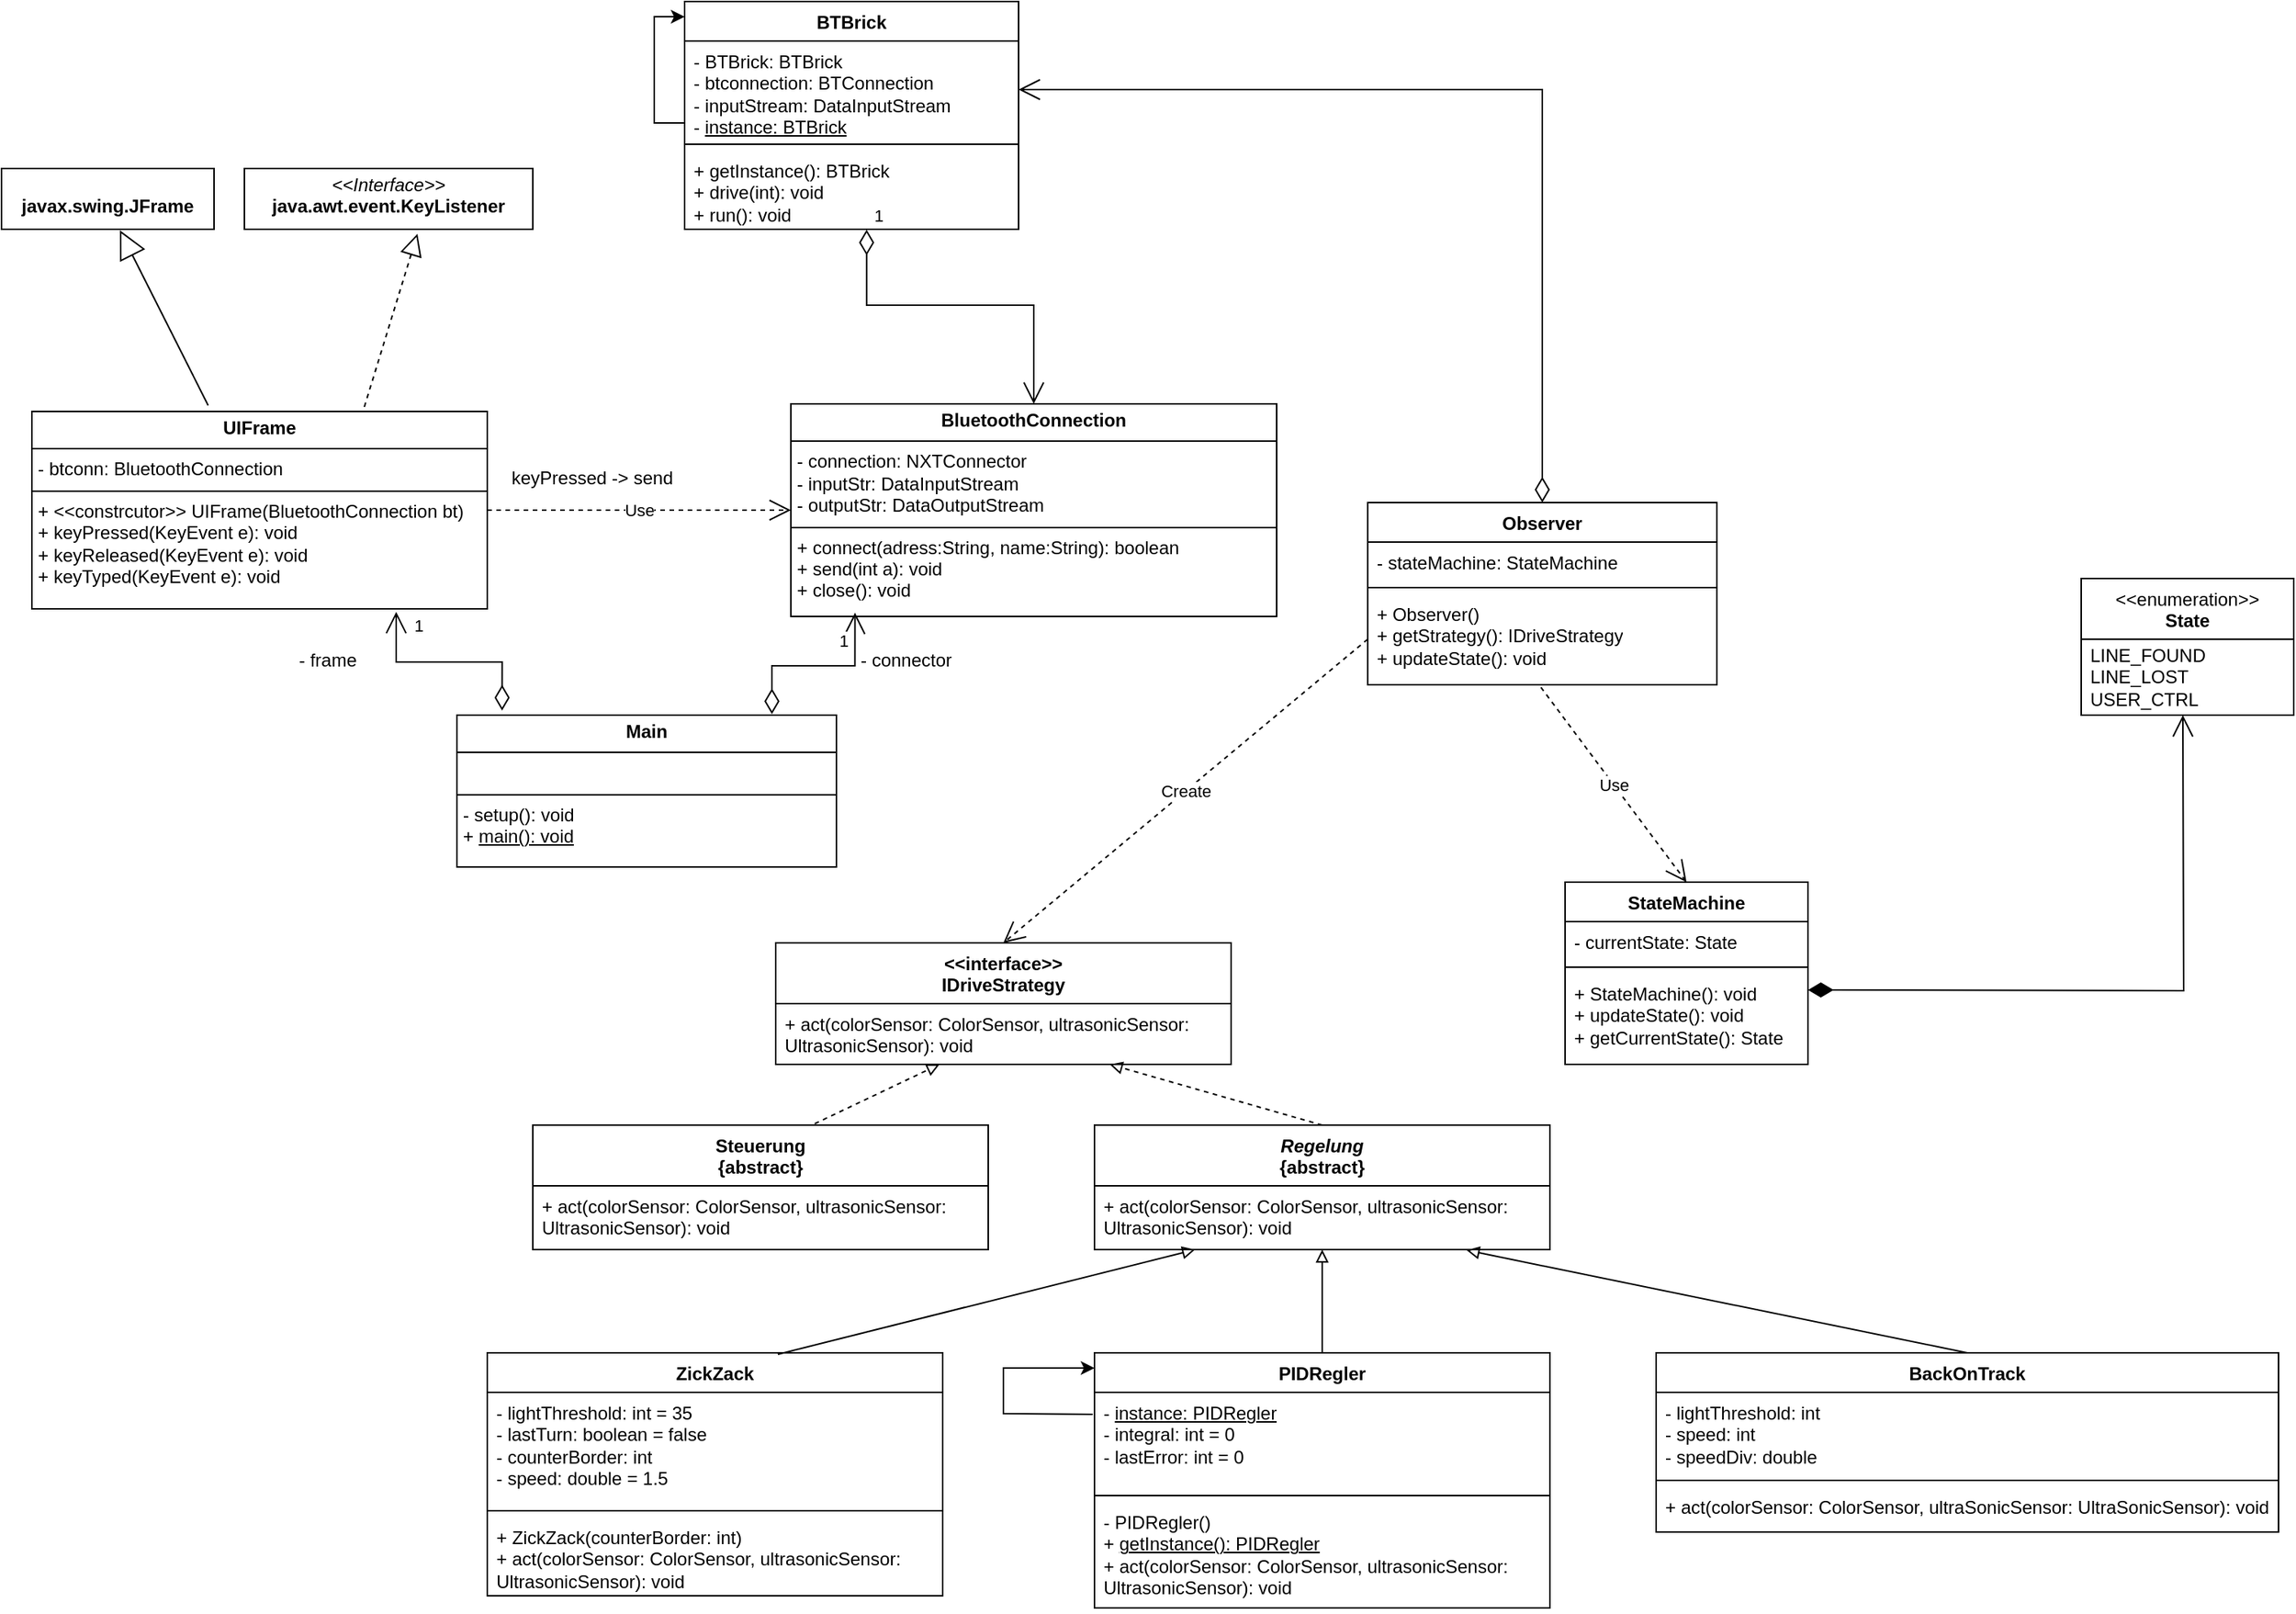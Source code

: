 <mxfile version="24.2.5" type="device">
  <diagram name="Seite-1" id="zfNhT6PyWQpC1gRaRfNo">
    <mxGraphModel dx="2405" dy="3526" grid="1" gridSize="10" guides="1" tooltips="1" connect="1" arrows="1" fold="1" page="1" pageScale="1" pageWidth="827" pageHeight="1169" math="0" shadow="0">
      <root>
        <mxCell id="0" />
        <mxCell id="1" parent="0" />
        <mxCell id="h_EhIec51e4aAT2pveXO-1" value="BTBrick" style="swimlane;fontStyle=1;align=center;verticalAlign=top;childLayout=stackLayout;horizontal=1;startSize=26;horizontalStack=0;resizeParent=1;resizeParentMax=0;resizeLast=0;collapsible=1;marginBottom=0;whiteSpace=wrap;html=1;" parent="1" vertex="1">
          <mxGeometry x="-320" y="-1230" width="220" height="150" as="geometry" />
        </mxCell>
        <mxCell id="h_EhIec51e4aAT2pveXO-2" value="&lt;div&gt;- BTBrick: BTBrick&lt;/div&gt;- btconnection: BTConnection&lt;div&gt;- inputStream: DataInputStream&lt;/div&gt;&lt;div&gt;- &lt;u&gt;instance: BTBrick&lt;/u&gt;&lt;/div&gt;" style="text;strokeColor=none;fillColor=none;align=left;verticalAlign=top;spacingLeft=4;spacingRight=4;overflow=hidden;rotatable=0;points=[[0,0.5],[1,0.5]];portConstraint=eastwest;whiteSpace=wrap;html=1;" parent="h_EhIec51e4aAT2pveXO-1" vertex="1">
          <mxGeometry y="26" width="220" height="64" as="geometry" />
        </mxCell>
        <mxCell id="h_EhIec51e4aAT2pveXO-3" value="" style="line;strokeWidth=1;fillColor=none;align=left;verticalAlign=middle;spacingTop=-1;spacingLeft=3;spacingRight=3;rotatable=0;labelPosition=right;points=[];portConstraint=eastwest;strokeColor=inherit;" parent="h_EhIec51e4aAT2pveXO-1" vertex="1">
          <mxGeometry y="90" width="220" height="8" as="geometry" />
        </mxCell>
        <mxCell id="h_EhIec51e4aAT2pveXO-4" value="+ getInstance(): BTBrick&lt;div&gt;+ drive(int): void&lt;/div&gt;&lt;div&gt;+ run(): void&lt;/div&gt;" style="text;strokeColor=none;fillColor=none;align=left;verticalAlign=top;spacingLeft=4;spacingRight=4;overflow=hidden;rotatable=0;points=[[0,0.5],[1,0.5]];portConstraint=eastwest;whiteSpace=wrap;html=1;" parent="h_EhIec51e4aAT2pveXO-1" vertex="1">
          <mxGeometry y="98" width="220" height="52" as="geometry" />
        </mxCell>
        <mxCell id="h_EhIec51e4aAT2pveXO-7" value="" style="endArrow=classic;html=1;rounded=0;exitX=0;exitY=0.844;exitDx=0;exitDy=0;exitPerimeter=0;" parent="1" source="h_EhIec51e4aAT2pveXO-2" edge="1">
          <mxGeometry width="50" height="50" relative="1" as="geometry">
            <mxPoint x="-280" y="-1160" as="sourcePoint" />
            <mxPoint x="-320" y="-1220" as="targetPoint" />
            <Array as="points">
              <mxPoint x="-340" y="-1150" />
              <mxPoint x="-340" y="-1220" />
            </Array>
          </mxGeometry>
        </mxCell>
        <mxCell id="yH7RY_whznOaeZ3vlnJT-12" value="" style="rounded=0;orthogonalLoop=1;jettySize=auto;html=1;endArrow=block;endFill=0;" edge="1" parent="1" source="yH7RY_whznOaeZ3vlnJT-13" target="yH7RY_whznOaeZ3vlnJT-19">
          <mxGeometry relative="1" as="geometry" />
        </mxCell>
        <mxCell id="yH7RY_whznOaeZ3vlnJT-13" value="PIDRegler" style="swimlane;fontStyle=1;align=center;verticalAlign=top;childLayout=stackLayout;horizontal=1;startSize=26;horizontalStack=0;resizeParent=1;resizeParentMax=0;resizeLast=0;collapsible=1;marginBottom=0;whiteSpace=wrap;html=1;" vertex="1" parent="1">
          <mxGeometry x="-50" y="-340" width="300" height="168" as="geometry" />
        </mxCell>
        <mxCell id="yH7RY_whznOaeZ3vlnJT-14" value="- &lt;u&gt;instance: PIDRegler&lt;/u&gt;&lt;div&gt;- integral: int = 0&lt;/div&gt;&lt;div&gt;- lastError: int = 0&lt;/div&gt;" style="text;strokeColor=none;fillColor=none;align=left;verticalAlign=top;spacingLeft=4;spacingRight=4;overflow=hidden;rotatable=0;points=[[0,0.5],[1,0.5]];portConstraint=eastwest;whiteSpace=wrap;html=1;" vertex="1" parent="yH7RY_whznOaeZ3vlnJT-13">
          <mxGeometry y="26" width="300" height="64" as="geometry" />
        </mxCell>
        <mxCell id="yH7RY_whznOaeZ3vlnJT-15" value="" style="line;strokeWidth=1;fillColor=none;align=left;verticalAlign=middle;spacingTop=-1;spacingLeft=3;spacingRight=3;rotatable=0;labelPosition=right;points=[];portConstraint=eastwest;strokeColor=inherit;" vertex="1" parent="yH7RY_whznOaeZ3vlnJT-13">
          <mxGeometry y="90" width="300" height="8" as="geometry" />
        </mxCell>
        <mxCell id="yH7RY_whznOaeZ3vlnJT-17" value="" style="endArrow=classic;html=1;rounded=0;exitX=-0.004;exitY=0.227;exitDx=0;exitDy=0;exitPerimeter=0;" edge="1" parent="yH7RY_whznOaeZ3vlnJT-13" source="yH7RY_whznOaeZ3vlnJT-14">
          <mxGeometry width="50" height="50" relative="1" as="geometry">
            <mxPoint x="-10" y="40" as="sourcePoint" />
            <mxPoint y="10" as="targetPoint" />
            <Array as="points">
              <mxPoint x="-60" y="40" />
              <mxPoint x="-60" y="10" />
            </Array>
          </mxGeometry>
        </mxCell>
        <mxCell id="yH7RY_whznOaeZ3vlnJT-16" value="- PIDRegler()&lt;div&gt;+ &lt;u&gt;getInstance(): PIDRegler&lt;/u&gt;&lt;/div&gt;&lt;div&gt;+ act(colorSensor: ColorSensor, ultrasonicSensor: UltrasonicSensor): void&lt;/div&gt;" style="text;strokeColor=none;fillColor=none;align=left;verticalAlign=top;spacingLeft=4;spacingRight=4;overflow=hidden;rotatable=0;points=[[0,0.5],[1,0.5]];portConstraint=eastwest;whiteSpace=wrap;html=1;" vertex="1" parent="yH7RY_whznOaeZ3vlnJT-13">
          <mxGeometry y="98" width="300" height="70" as="geometry" />
        </mxCell>
        <mxCell id="yH7RY_whznOaeZ3vlnJT-18" value="&lt;i&gt;Regelung&lt;/i&gt;&lt;div&gt;{abstract}&lt;/div&gt;" style="swimlane;fontStyle=1;align=center;verticalAlign=top;childLayout=stackLayout;horizontal=1;startSize=40;horizontalStack=0;resizeParent=1;resizeParentMax=0;resizeLast=0;collapsible=1;marginBottom=0;whiteSpace=wrap;html=1;" vertex="1" parent="1">
          <mxGeometry x="-50" y="-490" width="300" height="82" as="geometry" />
        </mxCell>
        <mxCell id="yH7RY_whznOaeZ3vlnJT-19" value="+ act(colorSensor: ColorSensor, ultrasonicSensor: UltrasonicSensor): void" style="text;strokeColor=none;fillColor=none;align=left;verticalAlign=top;spacingLeft=4;spacingRight=4;overflow=hidden;rotatable=0;points=[[0,0.5],[1,0.5]];portConstraint=eastwest;whiteSpace=wrap;html=1;" vertex="1" parent="yH7RY_whznOaeZ3vlnJT-18">
          <mxGeometry y="40" width="300" height="42" as="geometry" />
        </mxCell>
        <mxCell id="yH7RY_whznOaeZ3vlnJT-20" value="&amp;lt;&amp;lt;interface&amp;gt;&amp;gt;&lt;div&gt;IDriveStrategy&lt;/div&gt;" style="swimlane;fontStyle=1;align=center;verticalAlign=top;childLayout=stackLayout;horizontal=1;startSize=40;horizontalStack=0;resizeParent=1;resizeParentMax=0;resizeLast=0;collapsible=1;marginBottom=0;whiteSpace=wrap;html=1;" vertex="1" parent="1">
          <mxGeometry x="-260" y="-610" width="300" height="80" as="geometry" />
        </mxCell>
        <mxCell id="yH7RY_whznOaeZ3vlnJT-21" value="+ act(colorSensor: ColorSensor, ultrasonicSensor: UltrasonicSensor): void" style="text;strokeColor=none;fillColor=none;align=left;verticalAlign=top;spacingLeft=4;spacingRight=4;overflow=hidden;rotatable=0;points=[[0,0.5],[1,0.5]];portConstraint=eastwest;whiteSpace=wrap;html=1;" vertex="1" parent="yH7RY_whznOaeZ3vlnJT-20">
          <mxGeometry y="40" width="300" height="40" as="geometry" />
        </mxCell>
        <mxCell id="yH7RY_whznOaeZ3vlnJT-22" value="Steuerung&lt;div&gt;{abstract}&lt;/div&gt;" style="swimlane;fontStyle=1;align=center;verticalAlign=top;childLayout=stackLayout;horizontal=1;startSize=40;horizontalStack=0;resizeParent=1;resizeParentMax=0;resizeLast=0;collapsible=1;marginBottom=0;whiteSpace=wrap;html=1;" vertex="1" parent="1">
          <mxGeometry x="-420" y="-490" width="300" height="82" as="geometry" />
        </mxCell>
        <mxCell id="yH7RY_whznOaeZ3vlnJT-23" value="+ act(colorSensor: ColorSensor, ultrasonicSensor: UltrasonicSensor): void" style="text;strokeColor=none;fillColor=none;align=left;verticalAlign=top;spacingLeft=4;spacingRight=4;overflow=hidden;rotatable=0;points=[[0,0.5],[1,0.5]];portConstraint=eastwest;whiteSpace=wrap;html=1;" vertex="1" parent="yH7RY_whznOaeZ3vlnJT-22">
          <mxGeometry y="40" width="300" height="42" as="geometry" />
        </mxCell>
        <mxCell id="yH7RY_whznOaeZ3vlnJT-24" value="ZickZack" style="swimlane;fontStyle=1;align=center;verticalAlign=top;childLayout=stackLayout;horizontal=1;startSize=26;horizontalStack=0;resizeParent=1;resizeParentMax=0;resizeLast=0;collapsible=1;marginBottom=0;whiteSpace=wrap;html=1;" vertex="1" parent="1">
          <mxGeometry x="-450" y="-340" width="300" height="160" as="geometry" />
        </mxCell>
        <mxCell id="yH7RY_whznOaeZ3vlnJT-25" value="- lightThreshold: int = 35&lt;div&gt;- lastTurn: boolean = false&lt;/div&gt;&lt;div&gt;- counterBorder: int&lt;/div&gt;&lt;div&gt;- speed: double = 1.5&lt;/div&gt;" style="text;strokeColor=none;fillColor=none;align=left;verticalAlign=top;spacingLeft=4;spacingRight=4;overflow=hidden;rotatable=0;points=[[0,0.5],[1,0.5]];portConstraint=eastwest;whiteSpace=wrap;html=1;" vertex="1" parent="yH7RY_whznOaeZ3vlnJT-24">
          <mxGeometry y="26" width="300" height="74" as="geometry" />
        </mxCell>
        <mxCell id="yH7RY_whznOaeZ3vlnJT-26" value="" style="line;strokeWidth=1;fillColor=none;align=left;verticalAlign=middle;spacingTop=-1;spacingLeft=3;spacingRight=3;rotatable=0;labelPosition=right;points=[];portConstraint=eastwest;strokeColor=inherit;" vertex="1" parent="yH7RY_whznOaeZ3vlnJT-24">
          <mxGeometry y="100" width="300" height="8" as="geometry" />
        </mxCell>
        <mxCell id="yH7RY_whznOaeZ3vlnJT-27" value="+ ZickZack(counterBorder: int)&lt;div&gt;+ act(colorSensor: ColorSensor, ultrasonicSensor: UltrasonicSensor): void&lt;/div&gt;" style="text;strokeColor=none;fillColor=none;align=left;verticalAlign=top;spacingLeft=4;spacingRight=4;overflow=hidden;rotatable=0;points=[[0,0.5],[1,0.5]];portConstraint=eastwest;whiteSpace=wrap;html=1;" vertex="1" parent="yH7RY_whznOaeZ3vlnJT-24">
          <mxGeometry y="108" width="300" height="52" as="geometry" />
        </mxCell>
        <mxCell id="yH7RY_whznOaeZ3vlnJT-28" value="" style="rounded=0;orthogonalLoop=1;jettySize=auto;html=1;endArrow=block;endFill=0;exitX=0.638;exitY=0.006;exitDx=0;exitDy=0;exitPerimeter=0;" edge="1" parent="1" source="yH7RY_whznOaeZ3vlnJT-24" target="yH7RY_whznOaeZ3vlnJT-19">
          <mxGeometry relative="1" as="geometry">
            <mxPoint x="110" y="-330" as="sourcePoint" />
            <mxPoint x="110" y="-398" as="targetPoint" />
          </mxGeometry>
        </mxCell>
        <mxCell id="yH7RY_whznOaeZ3vlnJT-29" value="" style="rounded=0;orthogonalLoop=1;jettySize=auto;html=1;dashed=1;endArrow=block;endFill=0;exitX=0.5;exitY=0;exitDx=0;exitDy=0;" edge="1" parent="1" source="yH7RY_whznOaeZ3vlnJT-18" target="yH7RY_whznOaeZ3vlnJT-21">
          <mxGeometry relative="1" as="geometry">
            <mxPoint x="120" y="-320" as="sourcePoint" />
            <mxPoint x="120" y="-388" as="targetPoint" />
          </mxGeometry>
        </mxCell>
        <mxCell id="yH7RY_whznOaeZ3vlnJT-30" value="" style="rounded=0;orthogonalLoop=1;jettySize=auto;html=1;dashed=1;endArrow=block;endFill=0;exitX=0.619;exitY=-0.011;exitDx=0;exitDy=0;exitPerimeter=0;" edge="1" parent="1" source="yH7RY_whznOaeZ3vlnJT-22" target="yH7RY_whznOaeZ3vlnJT-21">
          <mxGeometry relative="1" as="geometry">
            <mxPoint x="130" y="-310" as="sourcePoint" />
            <mxPoint x="130" y="-378" as="targetPoint" />
          </mxGeometry>
        </mxCell>
        <mxCell id="yH7RY_whznOaeZ3vlnJT-31" value="&lt;p style=&quot;margin:0px;margin-top:4px;text-align:center;&quot;&gt;&lt;b&gt;BluetoothConnection&lt;/b&gt;&lt;/p&gt;&lt;hr size=&quot;1&quot; style=&quot;border-style:solid;&quot;&gt;&lt;p style=&quot;margin:0px;margin-left:4px;&quot;&gt;- connection: NXTConnector&lt;br&gt;- inputStr: DataInputStream&lt;/p&gt;&lt;p style=&quot;margin:0px;margin-left:4px;&quot;&gt;- outputStr: DataOutputStream&lt;/p&gt;&lt;hr size=&quot;1&quot; style=&quot;border-style:solid;&quot;&gt;&lt;p style=&quot;margin:0px;margin-left:4px;&quot;&gt;+ connect(adress:String,&amp;nbsp;&lt;span style=&quot;background-color: initial;&quot;&gt;name:String&lt;/span&gt;&lt;span style=&quot;background-color: initial;&quot;&gt;): boolean&lt;/span&gt;&lt;/p&gt;&lt;p style=&quot;margin:0px;margin-left:4px;&quot;&gt;+ send(int a): void&lt;/p&gt;&lt;p style=&quot;margin:0px;margin-left:4px;&quot;&gt;+ close(): void&lt;/p&gt;" style="verticalAlign=top;align=left;overflow=fill;html=1;whiteSpace=wrap;" vertex="1" parent="1">
          <mxGeometry x="-250" y="-965" width="320" height="140" as="geometry" />
        </mxCell>
        <mxCell id="yH7RY_whznOaeZ3vlnJT-32" style="edgeStyle=orthogonalEdgeStyle;rounded=0;orthogonalLoop=1;jettySize=auto;html=1;exitX=0.5;exitY=1;exitDx=0;exitDy=0;" edge="1" parent="1">
          <mxGeometry relative="1" as="geometry">
            <mxPoint x="-600" y="-950" as="sourcePoint" />
            <mxPoint x="-600" y="-950" as="targetPoint" />
          </mxGeometry>
        </mxCell>
        <mxCell id="yH7RY_whznOaeZ3vlnJT-33" value="&lt;p style=&quot;margin:0px;margin-top:4px;text-align:center;&quot;&gt;&lt;b&gt;Main&lt;/b&gt;&lt;/p&gt;&lt;hr size=&quot;1&quot; style=&quot;border-style:solid;&quot;&gt;&lt;p style=&quot;margin:0px;margin-left:4px;&quot;&gt;&lt;br&gt;&lt;/p&gt;&lt;hr size=&quot;1&quot; style=&quot;border-style:solid;&quot;&gt;&lt;p style=&quot;margin:0px;margin-left:4px;&quot;&gt;- setup(): void&lt;/p&gt;&lt;p style=&quot;margin:0px;margin-left:4px;&quot;&gt;+&amp;nbsp;&lt;u&gt;main(): void&lt;/u&gt;&lt;/p&gt;" style="verticalAlign=top;align=left;overflow=fill;html=1;whiteSpace=wrap;" vertex="1" parent="1">
          <mxGeometry x="-470" y="-760" width="250" height="100" as="geometry" />
        </mxCell>
        <mxCell id="yH7RY_whznOaeZ3vlnJT-34" value="&lt;p style=&quot;margin:0px;margin-top:4px;text-align:center;&quot;&gt;&lt;b&gt;UIFrame&lt;/b&gt;&lt;/p&gt;&lt;hr size=&quot;1&quot; style=&quot;border-style:solid;&quot;&gt;&lt;p style=&quot;margin:0px;margin-left:4px;&quot;&gt;- btconn: BluetoothConnection&lt;/p&gt;&lt;hr size=&quot;1&quot; style=&quot;border-style:solid;&quot;&gt;&lt;p style=&quot;margin:0px;margin-left:4px;&quot;&gt;+ &amp;lt;&amp;lt;constrcutor&amp;gt;&amp;gt; UIFrame(BluetoothConnection bt)&lt;/p&gt;&lt;p style=&quot;margin:0px;margin-left:4px;&quot;&gt;+ keyPressed(KeyEvent e): void&lt;/p&gt;&lt;p style=&quot;margin:0px;margin-left:4px;&quot;&gt;&lt;span style=&quot;background-color: initial;&quot;&gt;+&amp;nbsp;&lt;/span&gt;&lt;span style=&quot;background-color: initial;&quot;&gt;keyReleased(KeyEvent e): void&lt;/span&gt;&lt;/p&gt;&lt;p style=&quot;margin:0px;margin-left:4px;&quot;&gt;&lt;span style=&quot;background-color: initial;&quot;&gt;+&amp;nbsp;&lt;/span&gt;&lt;span style=&quot;background-color: initial;&quot;&gt;keyTyped(KeyEvent e): void&lt;/span&gt;&lt;/p&gt;" style="verticalAlign=top;align=left;overflow=fill;html=1;whiteSpace=wrap;" vertex="1" parent="1">
          <mxGeometry x="-750" y="-960" width="300" height="130" as="geometry" />
        </mxCell>
        <mxCell id="yH7RY_whznOaeZ3vlnJT-35" value="&lt;p style=&quot;margin:0px;margin-top:4px;text-align:center;&quot;&gt;&lt;br&gt;&lt;b&gt;javax.swing.JFrame&lt;/b&gt;&lt;/p&gt;" style="verticalAlign=top;align=left;overflow=fill;html=1;whiteSpace=wrap;" vertex="1" parent="1">
          <mxGeometry x="-770" y="-1120" width="140" height="40" as="geometry" />
        </mxCell>
        <mxCell id="yH7RY_whznOaeZ3vlnJT-36" value="&lt;p style=&quot;margin:0px;margin-top:4px;text-align:center;&quot;&gt;&lt;i&gt;&amp;lt;&amp;lt;Interface&amp;gt;&amp;gt;&lt;/i&gt;&lt;br&gt;&lt;b&gt;java.awt.event.KeyListener&lt;/b&gt;&lt;/p&gt;&lt;p style=&quot;margin:0px;margin-left:4px;&quot;&gt;&lt;br&gt;&lt;/p&gt;" style="verticalAlign=top;align=left;overflow=fill;html=1;whiteSpace=wrap;" vertex="1" parent="1">
          <mxGeometry x="-610" y="-1120" width="190" height="40" as="geometry" />
        </mxCell>
        <mxCell id="yH7RY_whznOaeZ3vlnJT-37" value="" style="endArrow=block;endSize=16;endFill=0;html=1;rounded=0;entryX=0.557;entryY=1.017;entryDx=0;entryDy=0;entryPerimeter=0;exitX=0.387;exitY=-0.031;exitDx=0;exitDy=0;exitPerimeter=0;" edge="1" parent="1" source="yH7RY_whznOaeZ3vlnJT-34" target="yH7RY_whznOaeZ3vlnJT-35">
          <mxGeometry width="160" relative="1" as="geometry">
            <mxPoint x="-840" y="-1160" as="sourcePoint" />
            <mxPoint x="-680" y="-1160" as="targetPoint" />
          </mxGeometry>
        </mxCell>
        <mxCell id="yH7RY_whznOaeZ3vlnJT-38" value="Use" style="endArrow=open;endSize=12;dashed=1;html=1;rounded=0;exitX=1;exitY=0.5;exitDx=0;exitDy=0;entryX=0;entryY=0.5;entryDx=0;entryDy=0;" edge="1" parent="1" source="yH7RY_whznOaeZ3vlnJT-34" target="yH7RY_whznOaeZ3vlnJT-31">
          <mxGeometry width="160" relative="1" as="geometry">
            <mxPoint x="-250.0" y="-896.5" as="sourcePoint" />
            <mxPoint x="-290" y="-850" as="targetPoint" />
          </mxGeometry>
        </mxCell>
        <mxCell id="yH7RY_whznOaeZ3vlnJT-39" value="- frame" style="text;strokeColor=none;fillColor=none;align=left;verticalAlign=top;spacingLeft=4;spacingRight=4;overflow=hidden;rotatable=0;points=[[0,0.5],[1,0.5]];portConstraint=eastwest;whiteSpace=wrap;html=1;" vertex="1" parent="1">
          <mxGeometry x="-580" y="-810" width="100" height="26" as="geometry" />
        </mxCell>
        <mxCell id="yH7RY_whznOaeZ3vlnJT-40" value="- connector" style="text;strokeColor=none;fillColor=none;align=left;verticalAlign=top;spacingLeft=4;spacingRight=4;overflow=hidden;rotatable=0;points=[[0,0.5],[1,0.5]];portConstraint=eastwest;whiteSpace=wrap;html=1;" vertex="1" parent="1">
          <mxGeometry x="-210" y="-810" width="100" height="26" as="geometry" />
        </mxCell>
        <mxCell id="yH7RY_whznOaeZ3vlnJT-41" value="" style="endArrow=block;dashed=1;endFill=0;endSize=12;html=1;rounded=0;exitX=0.73;exitY=-0.023;exitDx=0;exitDy=0;exitPerimeter=0;entryX=0.6;entryY=1.075;entryDx=0;entryDy=0;entryPerimeter=0;" edge="1" parent="1" source="yH7RY_whznOaeZ3vlnJT-34" target="yH7RY_whznOaeZ3vlnJT-36">
          <mxGeometry width="160" relative="1" as="geometry">
            <mxPoint x="-530" y="-1010" as="sourcePoint" />
            <mxPoint x="-370" y="-1010" as="targetPoint" />
          </mxGeometry>
        </mxCell>
        <mxCell id="yH7RY_whznOaeZ3vlnJT-42" value="1" style="endArrow=open;html=1;endSize=12;startArrow=diamondThin;startSize=14;startFill=0;edgeStyle=orthogonalEdgeStyle;align=left;verticalAlign=bottom;rounded=0;exitX=0.83;exitY=-0.006;exitDx=0;exitDy=0;exitPerimeter=0;entryX=0.132;entryY=0.982;entryDx=0;entryDy=0;entryPerimeter=0;" edge="1" parent="1" source="yH7RY_whznOaeZ3vlnJT-33" target="yH7RY_whznOaeZ3vlnJT-31">
          <mxGeometry x="0.222" y="8" relative="1" as="geometry">
            <mxPoint x="-430" y="-830" as="sourcePoint" />
            <mxPoint x="-270" y="-830" as="targetPoint" />
            <mxPoint as="offset" />
          </mxGeometry>
        </mxCell>
        <mxCell id="yH7RY_whznOaeZ3vlnJT-43" value="1" style="endArrow=open;html=1;endSize=12;startArrow=diamondThin;startSize=14;startFill=0;edgeStyle=orthogonalEdgeStyle;align=left;verticalAlign=bottom;rounded=0;exitX=0.119;exitY=-0.03;exitDx=0;exitDy=0;exitPerimeter=0;entryX=0.8;entryY=1.015;entryDx=0;entryDy=0;entryPerimeter=0;" edge="1" parent="1" source="yH7RY_whznOaeZ3vlnJT-33" target="yH7RY_whznOaeZ3vlnJT-34">
          <mxGeometry x="0.73" y="-10" relative="1" as="geometry">
            <mxPoint x="-410" y="-830" as="sourcePoint" />
            <mxPoint x="-250" y="-830" as="targetPoint" />
            <mxPoint as="offset" />
          </mxGeometry>
        </mxCell>
        <mxCell id="yH7RY_whznOaeZ3vlnJT-44" value="keyPressed -&amp;gt; send" style="text;strokeColor=none;fillColor=none;align=left;verticalAlign=top;spacingLeft=4;spacingRight=4;overflow=hidden;rotatable=0;points=[[0,0.5],[1,0.5]];portConstraint=eastwest;whiteSpace=wrap;html=1;" vertex="1" parent="1">
          <mxGeometry x="-440" y="-930" width="140" height="26" as="geometry" />
        </mxCell>
        <mxCell id="yH7RY_whznOaeZ3vlnJT-45" value="Observer" style="swimlane;fontStyle=1;align=center;verticalAlign=top;childLayout=stackLayout;horizontal=1;startSize=26;horizontalStack=0;resizeParent=1;resizeParentMax=0;resizeLast=0;collapsible=1;marginBottom=0;whiteSpace=wrap;html=1;" vertex="1" parent="1">
          <mxGeometry x="130" y="-900" width="230" height="120" as="geometry" />
        </mxCell>
        <mxCell id="yH7RY_whznOaeZ3vlnJT-46" value="- stateMachine: StateMachine" style="text;strokeColor=none;fillColor=none;align=left;verticalAlign=top;spacingLeft=4;spacingRight=4;overflow=hidden;rotatable=0;points=[[0,0.5],[1,0.5]];portConstraint=eastwest;whiteSpace=wrap;html=1;" vertex="1" parent="yH7RY_whznOaeZ3vlnJT-45">
          <mxGeometry y="26" width="230" height="26" as="geometry" />
        </mxCell>
        <mxCell id="yH7RY_whznOaeZ3vlnJT-47" value="" style="line;strokeWidth=1;fillColor=none;align=left;verticalAlign=middle;spacingTop=-1;spacingLeft=3;spacingRight=3;rotatable=0;labelPosition=right;points=[];portConstraint=eastwest;strokeColor=inherit;" vertex="1" parent="yH7RY_whznOaeZ3vlnJT-45">
          <mxGeometry y="52" width="230" height="8" as="geometry" />
        </mxCell>
        <mxCell id="yH7RY_whznOaeZ3vlnJT-48" value="+ Observer()&lt;div&gt;+ getStrategy(): IDriveStrategy&lt;/div&gt;&lt;div&gt;+ updateState(): void&lt;/div&gt;" style="text;strokeColor=none;fillColor=none;align=left;verticalAlign=top;spacingLeft=4;spacingRight=4;overflow=hidden;rotatable=0;points=[[0,0.5],[1,0.5]];portConstraint=eastwest;whiteSpace=wrap;html=1;" vertex="1" parent="yH7RY_whznOaeZ3vlnJT-45">
          <mxGeometry y="60" width="230" height="60" as="geometry" />
        </mxCell>
        <mxCell id="yH7RY_whznOaeZ3vlnJT-49" value="StateMachine" style="swimlane;fontStyle=1;align=center;verticalAlign=top;childLayout=stackLayout;horizontal=1;startSize=26;horizontalStack=0;resizeParent=1;resizeParentMax=0;resizeLast=0;collapsible=1;marginBottom=0;whiteSpace=wrap;html=1;" vertex="1" parent="1">
          <mxGeometry x="260" y="-650" width="160" height="120" as="geometry" />
        </mxCell>
        <mxCell id="yH7RY_whznOaeZ3vlnJT-50" value="- currentState: State" style="text;strokeColor=none;fillColor=none;align=left;verticalAlign=top;spacingLeft=4;spacingRight=4;overflow=hidden;rotatable=0;points=[[0,0.5],[1,0.5]];portConstraint=eastwest;whiteSpace=wrap;html=1;" vertex="1" parent="yH7RY_whznOaeZ3vlnJT-49">
          <mxGeometry y="26" width="160" height="26" as="geometry" />
        </mxCell>
        <mxCell id="yH7RY_whznOaeZ3vlnJT-51" value="" style="line;strokeWidth=1;fillColor=none;align=left;verticalAlign=middle;spacingTop=-1;spacingLeft=3;spacingRight=3;rotatable=0;labelPosition=right;points=[];portConstraint=eastwest;strokeColor=inherit;" vertex="1" parent="yH7RY_whznOaeZ3vlnJT-49">
          <mxGeometry y="52" width="160" height="8" as="geometry" />
        </mxCell>
        <mxCell id="yH7RY_whznOaeZ3vlnJT-52" value="+ StateMachine(): void&lt;div&gt;+ updateState(): void&lt;/div&gt;&lt;div&gt;+ getCurrentState(): State&lt;/div&gt;" style="text;strokeColor=none;fillColor=none;align=left;verticalAlign=top;spacingLeft=4;spacingRight=4;overflow=hidden;rotatable=0;points=[[0,0.5],[1,0.5]];portConstraint=eastwest;whiteSpace=wrap;html=1;" vertex="1" parent="yH7RY_whznOaeZ3vlnJT-49">
          <mxGeometry y="60" width="160" height="60" as="geometry" />
        </mxCell>
        <mxCell id="yH7RY_whznOaeZ3vlnJT-53" value="&amp;lt;&amp;lt;enumeration&amp;gt;&amp;gt;&lt;br&gt;&lt;b&gt;State&lt;/b&gt;" style="swimlane;fontStyle=0;align=center;verticalAlign=top;childLayout=stackLayout;horizontal=1;startSize=40;horizontalStack=0;resizeParent=1;resizeParentMax=0;resizeLast=0;collapsible=0;marginBottom=0;html=1;whiteSpace=wrap;" vertex="1" parent="1">
          <mxGeometry x="600" y="-850" width="140" height="90" as="geometry" />
        </mxCell>
        <mxCell id="yH7RY_whznOaeZ3vlnJT-54" value="LINE_FOUND&lt;div&gt;LINE_LOST&lt;/div&gt;&lt;div&gt;USER_CTRL&lt;/div&gt;" style="text;html=1;strokeColor=none;fillColor=none;align=left;verticalAlign=middle;spacingLeft=4;spacingRight=4;overflow=hidden;rotatable=0;points=[[0,0.5],[1,0.5]];portConstraint=eastwest;whiteSpace=wrap;" vertex="1" parent="yH7RY_whznOaeZ3vlnJT-53">
          <mxGeometry y="40" width="140" height="50" as="geometry" />
        </mxCell>
        <mxCell id="yH7RY_whznOaeZ3vlnJT-56" value="" style="endArrow=open;html=1;endSize=12;startArrow=diamondThin;startSize=14;startFill=1;edgeStyle=orthogonalEdgeStyle;align=left;verticalAlign=bottom;rounded=0;exitX=1.025;exitY=0.175;exitDx=0;exitDy=0;exitPerimeter=0;entryX=0.507;entryY=1.06;entryDx=0;entryDy=0;entryPerimeter=0;" edge="1" parent="1">
          <mxGeometry x="-1" y="3" relative="1" as="geometry">
            <mxPoint x="420" y="-579" as="sourcePoint" />
            <mxPoint x="666.98" y="-760" as="targetPoint" />
          </mxGeometry>
        </mxCell>
        <mxCell id="yH7RY_whznOaeZ3vlnJT-59" value="Create" style="endArrow=open;endSize=12;dashed=1;html=1;rounded=0;exitX=0;exitY=0.5;exitDx=0;exitDy=0;entryX=0.5;entryY=0;entryDx=0;entryDy=0;" edge="1" parent="1" source="yH7RY_whznOaeZ3vlnJT-48" target="yH7RY_whznOaeZ3vlnJT-20">
          <mxGeometry width="160" relative="1" as="geometry">
            <mxPoint x="-105" y="-800" as="sourcePoint" />
            <mxPoint x="-10" y="-654" as="targetPoint" />
          </mxGeometry>
        </mxCell>
        <mxCell id="yH7RY_whznOaeZ3vlnJT-60" value="Use" style="endArrow=open;endSize=12;dashed=1;html=1;rounded=0;exitX=0.496;exitY=1.028;exitDx=0;exitDy=0;entryX=0.5;entryY=0;entryDx=0;entryDy=0;exitPerimeter=0;" edge="1" parent="1" source="yH7RY_whznOaeZ3vlnJT-48" target="yH7RY_whznOaeZ3vlnJT-49">
          <mxGeometry width="160" relative="1" as="geometry">
            <mxPoint x="140" y="-800" as="sourcePoint" />
            <mxPoint x="-100" y="-600" as="targetPoint" />
          </mxGeometry>
        </mxCell>
        <mxCell id="yH7RY_whznOaeZ3vlnJT-69" value="1" style="endArrow=open;html=1;endSize=12;startArrow=diamondThin;startSize=14;startFill=0;edgeStyle=orthogonalEdgeStyle;align=left;verticalAlign=bottom;rounded=0;exitX=0.545;exitY=1.004;exitDx=0;exitDy=0;exitPerimeter=0;entryX=0.5;entryY=0;entryDx=0;entryDy=0;" edge="1" parent="1" source="h_EhIec51e4aAT2pveXO-4" target="yH7RY_whznOaeZ3vlnJT-31">
          <mxGeometry x="-1" y="3" relative="1" as="geometry">
            <mxPoint x="-390" y="-950" as="sourcePoint" />
            <mxPoint x="-230" y="-950" as="targetPoint" />
            <Array as="points">
              <mxPoint x="-200" y="-1030" />
              <mxPoint x="-90" y="-1030" />
            </Array>
          </mxGeometry>
        </mxCell>
        <mxCell id="yH7RY_whznOaeZ3vlnJT-70" value="" style="endArrow=open;html=1;endSize=12;startArrow=diamondThin;startSize=14;startFill=0;edgeStyle=orthogonalEdgeStyle;align=left;verticalAlign=bottom;rounded=0;exitX=0.5;exitY=0;exitDx=0;exitDy=0;entryX=1;entryY=0.5;entryDx=0;entryDy=0;" edge="1" parent="1" source="yH7RY_whznOaeZ3vlnJT-45" target="h_EhIec51e4aAT2pveXO-2">
          <mxGeometry x="-1" y="3" relative="1" as="geometry">
            <mxPoint x="-120" y="-1070" as="sourcePoint" />
            <mxPoint x="50" y="-1220" as="targetPoint" />
          </mxGeometry>
        </mxCell>
        <mxCell id="yH7RY_whznOaeZ3vlnJT-71" value="BackOnTrack" style="swimlane;fontStyle=1;align=center;verticalAlign=top;childLayout=stackLayout;horizontal=1;startSize=26;horizontalStack=0;resizeParent=1;resizeParentMax=0;resizeLast=0;collapsible=1;marginBottom=0;whiteSpace=wrap;html=1;" vertex="1" parent="1">
          <mxGeometry x="320" y="-340" width="410" height="118" as="geometry" />
        </mxCell>
        <mxCell id="yH7RY_whznOaeZ3vlnJT-72" value="- lightThreshold: int&lt;div&gt;- speed: int&lt;/div&gt;&lt;div&gt;- speedDiv: double&lt;/div&gt;" style="text;strokeColor=none;fillColor=none;align=left;verticalAlign=top;spacingLeft=4;spacingRight=4;overflow=hidden;rotatable=0;points=[[0,0.5],[1,0.5]];portConstraint=eastwest;whiteSpace=wrap;html=1;" vertex="1" parent="yH7RY_whznOaeZ3vlnJT-71">
          <mxGeometry y="26" width="410" height="54" as="geometry" />
        </mxCell>
        <mxCell id="yH7RY_whznOaeZ3vlnJT-73" value="" style="line;strokeWidth=1;fillColor=none;align=left;verticalAlign=middle;spacingTop=-1;spacingLeft=3;spacingRight=3;rotatable=0;labelPosition=right;points=[];portConstraint=eastwest;strokeColor=inherit;" vertex="1" parent="yH7RY_whznOaeZ3vlnJT-71">
          <mxGeometry y="80" width="410" height="8" as="geometry" />
        </mxCell>
        <mxCell id="yH7RY_whznOaeZ3vlnJT-74" value="+ act(colorSensor: ColorSensor, ultraSonicSensor: UltraSonicSensor): void" style="text;strokeColor=none;fillColor=none;align=left;verticalAlign=top;spacingLeft=4;spacingRight=4;overflow=hidden;rotatable=0;points=[[0,0.5],[1,0.5]];portConstraint=eastwest;whiteSpace=wrap;html=1;" vertex="1" parent="yH7RY_whznOaeZ3vlnJT-71">
          <mxGeometry y="88" width="410" height="30" as="geometry" />
        </mxCell>
        <mxCell id="yH7RY_whznOaeZ3vlnJT-75" value="" style="rounded=0;orthogonalLoop=1;jettySize=auto;html=1;endArrow=block;endFill=0;exitX=0.5;exitY=0;exitDx=0;exitDy=0;entryX=0.817;entryY=1.01;entryDx=0;entryDy=0;entryPerimeter=0;" edge="1" parent="1" source="yH7RY_whznOaeZ3vlnJT-71" target="yH7RY_whznOaeZ3vlnJT-19">
          <mxGeometry relative="1" as="geometry">
            <mxPoint x="110" y="-330" as="sourcePoint" />
            <mxPoint x="110" y="-398" as="targetPoint" />
          </mxGeometry>
        </mxCell>
      </root>
    </mxGraphModel>
  </diagram>
</mxfile>
